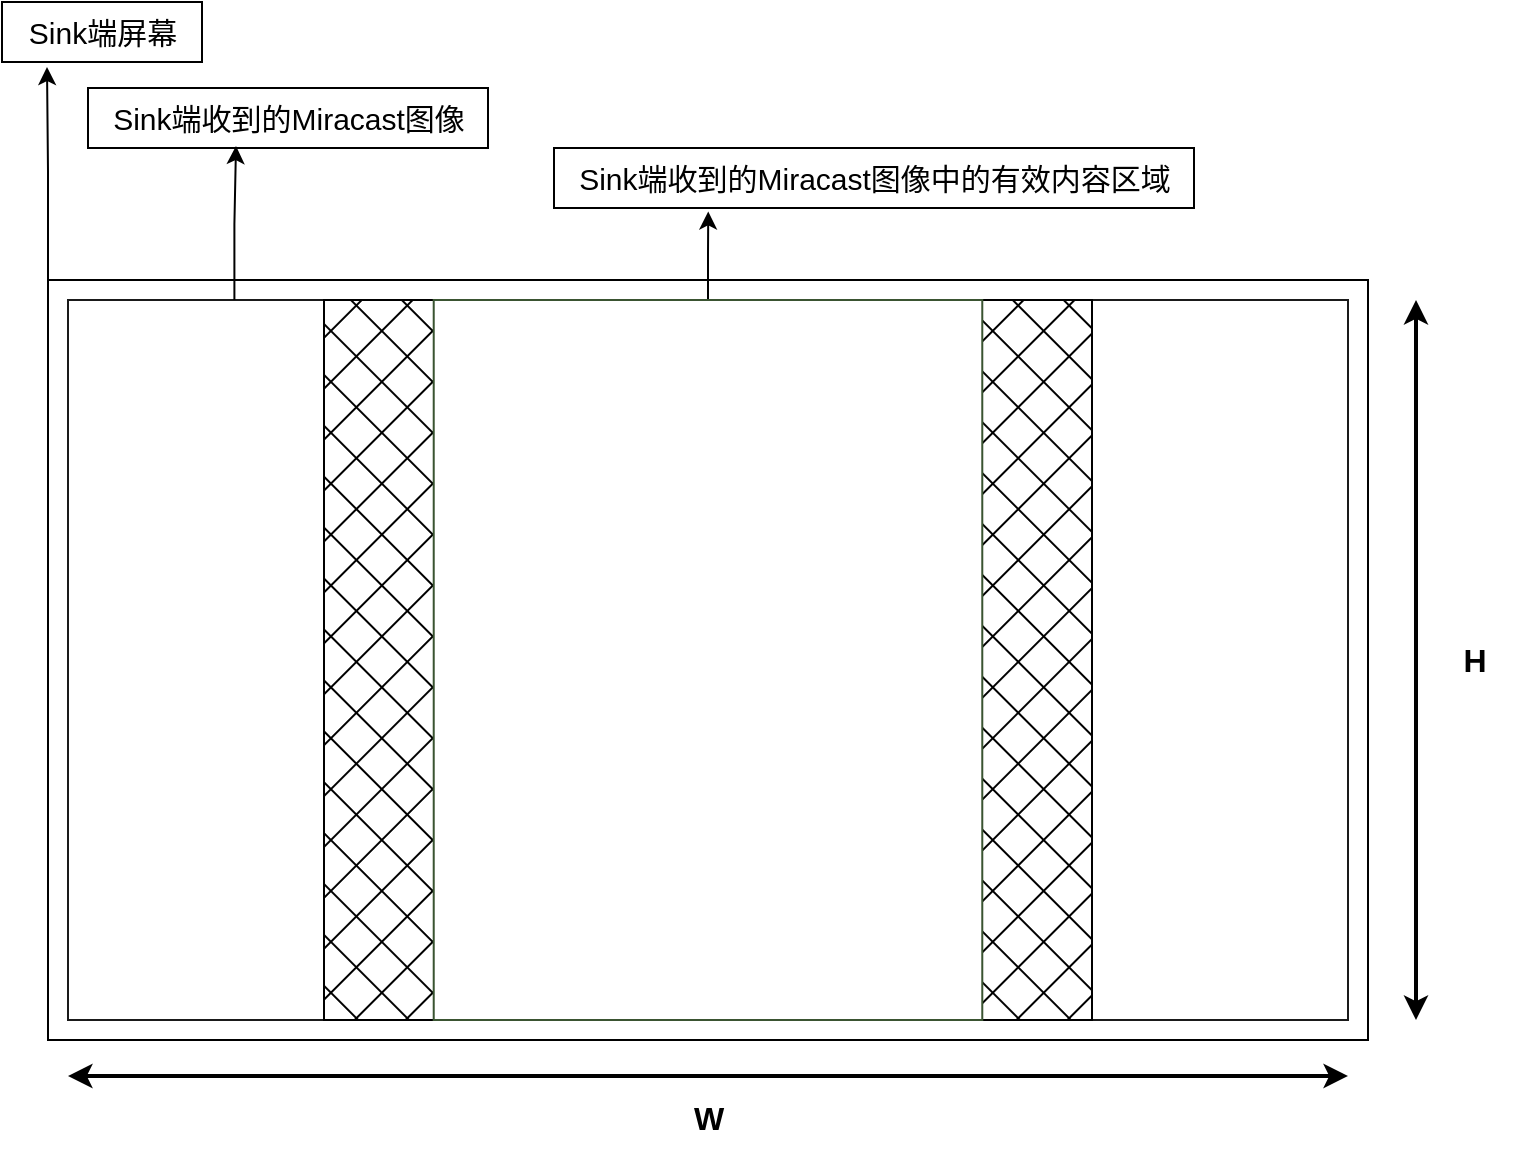<mxfile version="20.4.0" type="github">
  <diagram id="6QDKSPnrTSgEelVW4R3N" name="第 1 页">
    <mxGraphModel dx="1422" dy="1909" grid="1" gridSize="10" guides="1" tooltips="1" connect="1" arrows="1" fold="1" page="1" pageScale="1" pageWidth="827" pageHeight="1169" math="0" shadow="0">
      <root>
        <mxCell id="0" />
        <mxCell id="1" parent="0" />
        <mxCell id="wRb3nrnMmlGAktsx-6lQ-1" value="" style="rounded=0;whiteSpace=wrap;html=1;fillColor=none;" parent="1" vertex="1">
          <mxGeometry x="520" y="-10" width="660" height="380" as="geometry" />
        </mxCell>
        <mxCell id="wRb3nrnMmlGAktsx-6lQ-2" value="" style="group" parent="1" vertex="1" connectable="0">
          <mxGeometry x="520" y="-10" width="660" height="380" as="geometry" />
        </mxCell>
        <mxCell id="DnedYTSctudwAIyVeCfP-8" value="" style="rounded=0;whiteSpace=wrap;html=1;fillStyle=hatch;strokeColor=#1A1A1A;fillColor=none;gradientColor=none;points=[[0,0,0,0,0],[0,0.25,0,0,0],[0,0.5,0,0,0],[0,0.75,0,0,0],[0,1,0,0,0],[0.13,0,0,0,0],[0.25,0,0,0,0],[0.25,1,0,0,0],[0.5,0,0,0,0],[0.5,1,0,0,0],[0.75,0,0,0,0],[0.75,1,0,0,0],[1,0,0,0,0],[1,0.25,0,0,0],[1,0.5,0,0,0],[1,0.75,0,0,0],[1,1,0,0,0]];" parent="wRb3nrnMmlGAktsx-6lQ-2" vertex="1">
          <mxGeometry x="10" y="10" width="640" height="360" as="geometry" />
        </mxCell>
        <mxCell id="DnedYTSctudwAIyVeCfP-10" value="" style="rounded=0;whiteSpace=wrap;html=1;fillStyle=cross-hatch;fillColor=#000000;fontColor=#ffffff;strokeColor=default;" parent="wRb3nrnMmlGAktsx-6lQ-2" vertex="1">
          <mxGeometry x="138" y="10" width="384" height="360" as="geometry" />
        </mxCell>
        <mxCell id="DnedYTSctudwAIyVeCfP-11" value="" style="endArrow=classic;startArrow=classic;html=1;rounded=0;strokeWidth=2;" parent="1" edge="1">
          <mxGeometry width="50" height="50" relative="1" as="geometry">
            <mxPoint x="530" y="388" as="sourcePoint" />
            <mxPoint x="1170" y="388" as="targetPoint" />
          </mxGeometry>
        </mxCell>
        <mxCell id="DnedYTSctudwAIyVeCfP-12" value="" style="endArrow=classic;startArrow=classic;html=1;rounded=0;strokeWidth=2;" parent="1" edge="1">
          <mxGeometry width="50" height="50" relative="1" as="geometry">
            <mxPoint x="1204" y="360" as="sourcePoint" />
            <mxPoint x="1204" as="targetPoint" />
          </mxGeometry>
        </mxCell>
        <mxCell id="DnedYTSctudwAIyVeCfP-13" value="W" style="text;html=1;resizable=0;autosize=1;align=center;verticalAlign=middle;points=[];fillColor=none;strokeColor=none;rounded=0;fillStyle=hatch;fontStyle=1;fontSize=16;" parent="1" vertex="1">
          <mxGeometry x="830" y="394" width="40" height="30" as="geometry" />
        </mxCell>
        <mxCell id="DnedYTSctudwAIyVeCfP-14" value="H" style="text;html=1;resizable=0;autosize=1;align=center;verticalAlign=middle;points=[];fillColor=none;strokeColor=none;rounded=0;fillStyle=hatch;fontStyle=1;fontSize=16;" parent="1" vertex="1">
          <mxGeometry x="1213" y="165" width="40" height="30" as="geometry" />
        </mxCell>
        <mxCell id="wRb3nrnMmlGAktsx-6lQ-10" style="edgeStyle=orthogonalEdgeStyle;rounded=0;orthogonalLoop=1;jettySize=auto;html=1;exitX=0;exitY=0;exitDx=0;exitDy=0;fontSize=15;entryX=0.225;entryY=1.084;entryDx=0;entryDy=0;entryPerimeter=0;" parent="1" source="wRb3nrnMmlGAktsx-6lQ-1" target="wRb3nrnMmlGAktsx-6lQ-11" edge="1">
          <mxGeometry relative="1" as="geometry">
            <mxPoint x="519.842" y="-90" as="targetPoint" />
          </mxGeometry>
        </mxCell>
        <mxCell id="wRb3nrnMmlGAktsx-6lQ-11" value="Sink端屏幕" style="text;html=1;align=center;verticalAlign=middle;resizable=0;points=[];autosize=1;strokeColor=default;fillColor=none;fontSize=15;" parent="1" vertex="1">
          <mxGeometry x="497" y="-149" width="100" height="30" as="geometry" />
        </mxCell>
        <mxCell id="wRb3nrnMmlGAktsx-6lQ-14" value="Sink端收到的Miracast图像" style="text;html=1;align=center;verticalAlign=middle;resizable=0;points=[];autosize=1;strokeColor=default;fillColor=none;fontSize=15;" parent="1" vertex="1">
          <mxGeometry x="540" y="-106" width="200" height="30" as="geometry" />
        </mxCell>
        <mxCell id="wRb3nrnMmlGAktsx-6lQ-15" style="edgeStyle=orthogonalEdgeStyle;rounded=0;orthogonalLoop=1;jettySize=auto;html=1;exitX=0.5;exitY=0;exitDx=0;exitDy=0;fontSize=15;entryX=0.241;entryY=1.058;entryDx=0;entryDy=0;entryPerimeter=0;" parent="1" source="DnedYTSctudwAIyVeCfP-10" target="wRb3nrnMmlGAktsx-6lQ-16" edge="1">
          <mxGeometry relative="1" as="geometry">
            <mxPoint x="850.368" y="-40" as="targetPoint" />
          </mxGeometry>
        </mxCell>
        <mxCell id="wRb3nrnMmlGAktsx-6lQ-16" value="Sink端收到的Miracast图像中的有效内容区域" style="text;html=1;align=center;verticalAlign=middle;resizable=0;points=[];autosize=1;strokeColor=default;fillColor=none;fontSize=15;" parent="1" vertex="1">
          <mxGeometry x="773" y="-76" width="320" height="30" as="geometry" />
        </mxCell>
        <mxCell id="Hm4NCr68FKDRwbmfdPMT-1" value="" style="rounded=0;whiteSpace=wrap;html=1;fillStyle=solid;glass=0;fillColor=default;fontColor=#ffffff;strokeColor=#3A5431;" vertex="1" parent="1">
          <mxGeometry x="712.86" width="274.28" height="360" as="geometry" />
        </mxCell>
        <mxCell id="Hm4NCr68FKDRwbmfdPMT-2" style="edgeStyle=orthogonalEdgeStyle;rounded=0;orthogonalLoop=1;jettySize=auto;html=1;exitX=0.13;exitY=0;exitDx=0;exitDy=0;exitPerimeter=0;entryX=0.37;entryY=0.967;entryDx=0;entryDy=0;entryPerimeter=0;" edge="1" parent="1" source="DnedYTSctudwAIyVeCfP-8" target="wRb3nrnMmlGAktsx-6lQ-14">
          <mxGeometry relative="1" as="geometry" />
        </mxCell>
      </root>
    </mxGraphModel>
  </diagram>
</mxfile>
